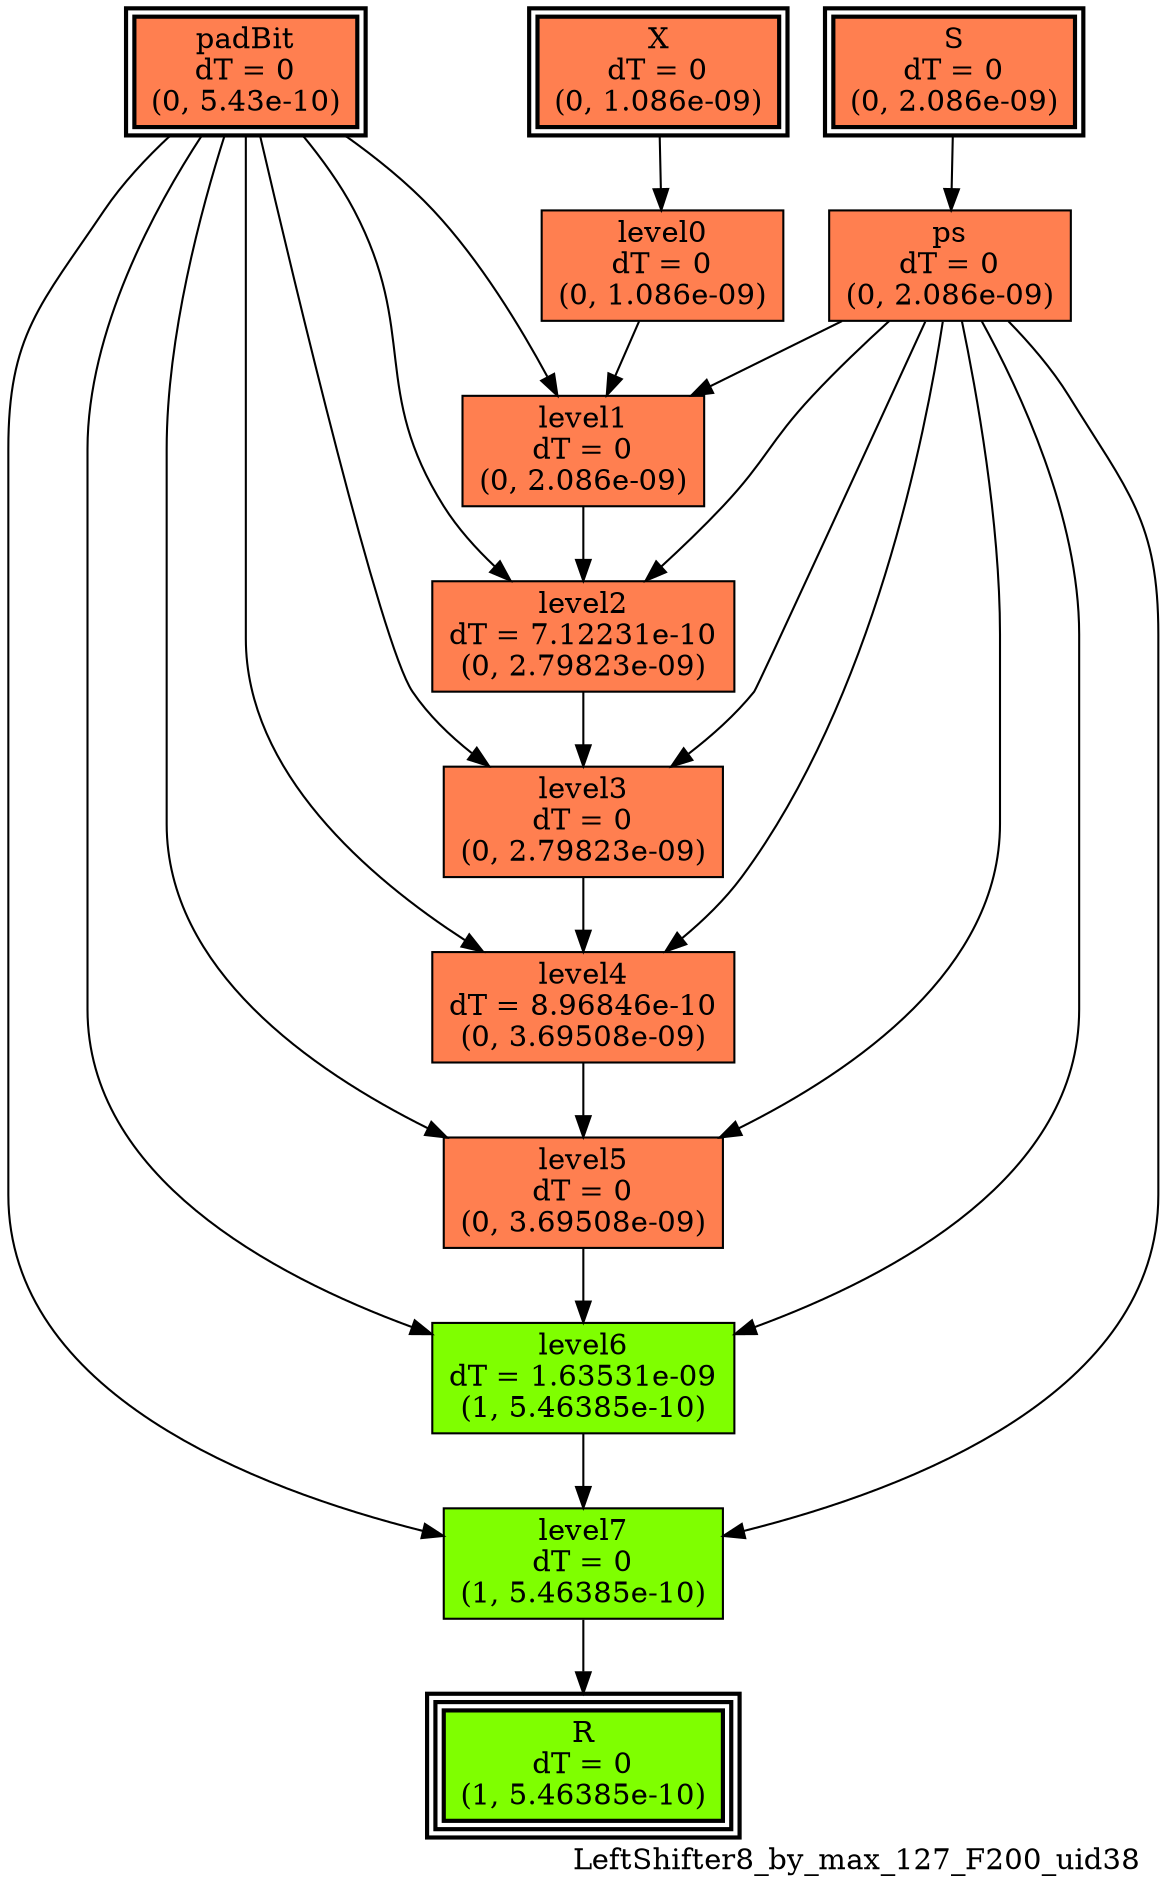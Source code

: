 digraph LeftShifter8_by_max_127_F200_uid38
{
	//graph drawing options
	label=LeftShifter8_by_max_127_F200_uid38;
	labelloc=bottom;
	labeljust=right;
	ratio=auto;
	nodesep=0.25;
	ranksep=0.5;

	//input/output signals of operator LeftShifter8_by_max_127_F200_uid38
	X__LeftShifter8_by_max_127_F200_uid38 [ label="X\ndT = 0\n(0, 1.086e-09)", shape=box, color=black, style="bold, filled", fillcolor=coral, peripheries=2 ];
	S__LeftShifter8_by_max_127_F200_uid38 [ label="S\ndT = 0\n(0, 2.086e-09)", shape=box, color=black, style="bold, filled", fillcolor=coral, peripheries=2 ];
	padBit__LeftShifter8_by_max_127_F200_uid38 [ label="padBit\ndT = 0\n(0, 5.43e-10)", shape=box, color=black, style="bold, filled", fillcolor=coral, peripheries=2 ];
	R__LeftShifter8_by_max_127_F200_uid38 [ label="R\ndT = 0\n(1, 5.46385e-10)", shape=box, color=black, style="bold, filled", fillcolor=chartreuse, peripheries=3 ];
	{rank=same X__LeftShifter8_by_max_127_F200_uid38, S__LeftShifter8_by_max_127_F200_uid38, padBit__LeftShifter8_by_max_127_F200_uid38};
	{rank=same R__LeftShifter8_by_max_127_F200_uid38};
	//internal signals of operator LeftShifter8_by_max_127_F200_uid38
	ps__LeftShifter8_by_max_127_F200_uid38 [ label="ps\ndT = 0\n(0, 2.086e-09)", shape=box, color=black, style=filled, fillcolor=coral, peripheries=1 ];
	level0__LeftShifter8_by_max_127_F200_uid38 [ label="level0\ndT = 0\n(0, 1.086e-09)", shape=box, color=black, style=filled, fillcolor=coral, peripheries=1 ];
	level1__LeftShifter8_by_max_127_F200_uid38 [ label="level1\ndT = 0\n(0, 2.086e-09)", shape=box, color=black, style=filled, fillcolor=coral, peripheries=1 ];
	level2__LeftShifter8_by_max_127_F200_uid38 [ label="level2\ndT = 7.12231e-10\n(0, 2.79823e-09)", shape=box, color=black, style=filled, fillcolor=coral, peripheries=1 ];
	level3__LeftShifter8_by_max_127_F200_uid38 [ label="level3\ndT = 0\n(0, 2.79823e-09)", shape=box, color=black, style=filled, fillcolor=coral, peripheries=1 ];
	level4__LeftShifter8_by_max_127_F200_uid38 [ label="level4\ndT = 8.96846e-10\n(0, 3.69508e-09)", shape=box, color=black, style=filled, fillcolor=coral, peripheries=1 ];
	level5__LeftShifter8_by_max_127_F200_uid38 [ label="level5\ndT = 0\n(0, 3.69508e-09)", shape=box, color=black, style=filled, fillcolor=coral, peripheries=1 ];
	level6__LeftShifter8_by_max_127_F200_uid38 [ label="level6\ndT = 1.63531e-09\n(1, 5.46385e-10)", shape=box, color=black, style=filled, fillcolor=chartreuse, peripheries=1 ];
	level7__LeftShifter8_by_max_127_F200_uid38 [ label="level7\ndT = 0\n(1, 5.46385e-10)", shape=box, color=black, style=filled, fillcolor=chartreuse, peripheries=1 ];

	//subcomponents of operator LeftShifter8_by_max_127_F200_uid38

	//input and internal signal connections of operator LeftShifter8_by_max_127_F200_uid38
	X__LeftShifter8_by_max_127_F200_uid38 -> level0__LeftShifter8_by_max_127_F200_uid38 [ arrowhead=normal, arrowsize=1.0, arrowtail=normal, color=black, dir=forward  ];
	S__LeftShifter8_by_max_127_F200_uid38 -> ps__LeftShifter8_by_max_127_F200_uid38 [ arrowhead=normal, arrowsize=1.0, arrowtail=normal, color=black, dir=forward  ];
	padBit__LeftShifter8_by_max_127_F200_uid38 -> level1__LeftShifter8_by_max_127_F200_uid38 [ arrowhead=normal, arrowsize=1.0, arrowtail=normal, color=black, dir=forward  ];
	padBit__LeftShifter8_by_max_127_F200_uid38 -> level2__LeftShifter8_by_max_127_F200_uid38 [ arrowhead=normal, arrowsize=1.0, arrowtail=normal, color=black, dir=forward  ];
	padBit__LeftShifter8_by_max_127_F200_uid38 -> level3__LeftShifter8_by_max_127_F200_uid38 [ arrowhead=normal, arrowsize=1.0, arrowtail=normal, color=black, dir=forward  ];
	padBit__LeftShifter8_by_max_127_F200_uid38 -> level4__LeftShifter8_by_max_127_F200_uid38 [ arrowhead=normal, arrowsize=1.0, arrowtail=normal, color=black, dir=forward  ];
	padBit__LeftShifter8_by_max_127_F200_uid38 -> level5__LeftShifter8_by_max_127_F200_uid38 [ arrowhead=normal, arrowsize=1.0, arrowtail=normal, color=black, dir=forward  ];
	padBit__LeftShifter8_by_max_127_F200_uid38 -> level6__LeftShifter8_by_max_127_F200_uid38 [ arrowhead=normal, arrowsize=1.0, arrowtail=normal, color=black, dir=forward  ];
	padBit__LeftShifter8_by_max_127_F200_uid38 -> level7__LeftShifter8_by_max_127_F200_uid38 [ arrowhead=normal, arrowsize=1.0, arrowtail=normal, color=black, dir=forward  ];
	ps__LeftShifter8_by_max_127_F200_uid38 -> level1__LeftShifter8_by_max_127_F200_uid38 [ arrowhead=normal, arrowsize=1.0, arrowtail=normal, color=black, dir=forward  ];
	ps__LeftShifter8_by_max_127_F200_uid38 -> level2__LeftShifter8_by_max_127_F200_uid38 [ arrowhead=normal, arrowsize=1.0, arrowtail=normal, color=black, dir=forward  ];
	ps__LeftShifter8_by_max_127_F200_uid38 -> level3__LeftShifter8_by_max_127_F200_uid38 [ arrowhead=normal, arrowsize=1.0, arrowtail=normal, color=black, dir=forward  ];
	ps__LeftShifter8_by_max_127_F200_uid38 -> level4__LeftShifter8_by_max_127_F200_uid38 [ arrowhead=normal, arrowsize=1.0, arrowtail=normal, color=black, dir=forward  ];
	ps__LeftShifter8_by_max_127_F200_uid38 -> level5__LeftShifter8_by_max_127_F200_uid38 [ arrowhead=normal, arrowsize=1.0, arrowtail=normal, color=black, dir=forward  ];
	ps__LeftShifter8_by_max_127_F200_uid38 -> level6__LeftShifter8_by_max_127_F200_uid38 [ arrowhead=normal, arrowsize=1.0, arrowtail=normal, color=black, dir=forward  ];
	ps__LeftShifter8_by_max_127_F200_uid38 -> level7__LeftShifter8_by_max_127_F200_uid38 [ arrowhead=normal, arrowsize=1.0, arrowtail=normal, color=black, dir=forward  ];
	level0__LeftShifter8_by_max_127_F200_uid38 -> level1__LeftShifter8_by_max_127_F200_uid38 [ arrowhead=normal, arrowsize=1.0, arrowtail=normal, color=black, dir=forward  ];
	level1__LeftShifter8_by_max_127_F200_uid38 -> level2__LeftShifter8_by_max_127_F200_uid38 [ arrowhead=normal, arrowsize=1.0, arrowtail=normal, color=black, dir=forward  ];
	level2__LeftShifter8_by_max_127_F200_uid38 -> level3__LeftShifter8_by_max_127_F200_uid38 [ arrowhead=normal, arrowsize=1.0, arrowtail=normal, color=black, dir=forward  ];
	level3__LeftShifter8_by_max_127_F200_uid38 -> level4__LeftShifter8_by_max_127_F200_uid38 [ arrowhead=normal, arrowsize=1.0, arrowtail=normal, color=black, dir=forward  ];
	level4__LeftShifter8_by_max_127_F200_uid38 -> level5__LeftShifter8_by_max_127_F200_uid38 [ arrowhead=normal, arrowsize=1.0, arrowtail=normal, color=black, dir=forward  ];
	level5__LeftShifter8_by_max_127_F200_uid38 -> level6__LeftShifter8_by_max_127_F200_uid38 [ arrowhead=normal, arrowsize=1.0, arrowtail=normal, color=black, dir=forward  ];
	level6__LeftShifter8_by_max_127_F200_uid38 -> level7__LeftShifter8_by_max_127_F200_uid38 [ arrowhead=normal, arrowsize=1.0, arrowtail=normal, color=black, dir=forward  ];
	level7__LeftShifter8_by_max_127_F200_uid38 -> R__LeftShifter8_by_max_127_F200_uid38 [ arrowhead=normal, arrowsize=1.0, arrowtail=normal, color=black, dir=forward  ];
}

